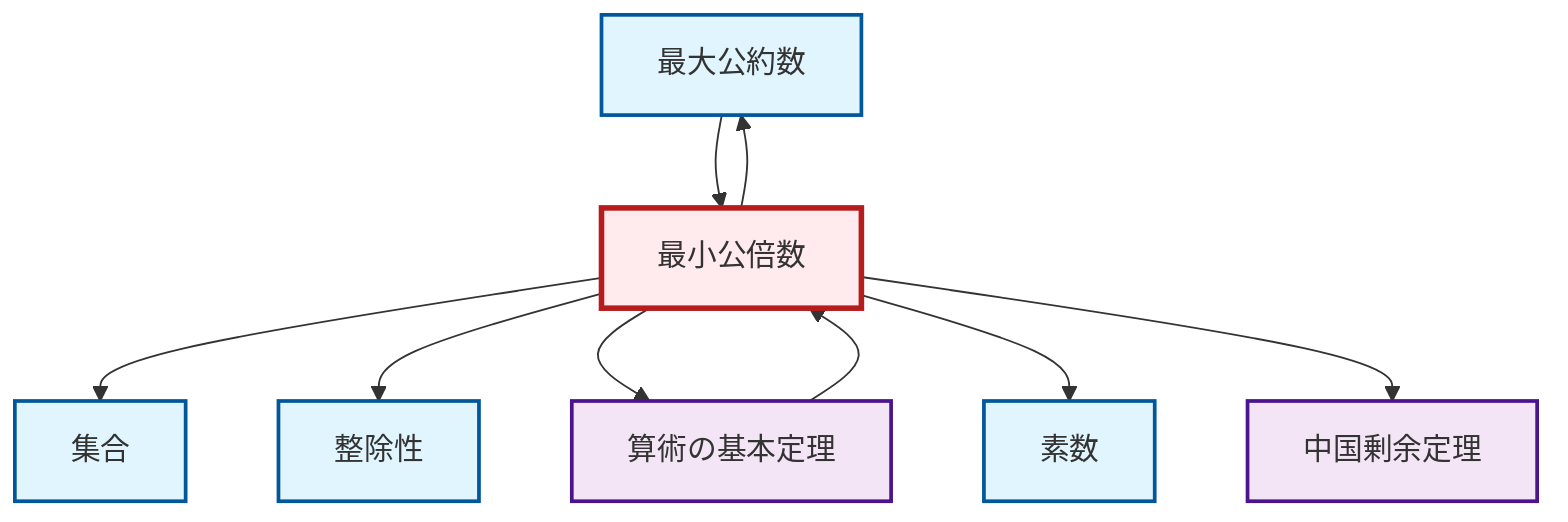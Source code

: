 graph TD
    classDef definition fill:#e1f5fe,stroke:#01579b,stroke-width:2px
    classDef theorem fill:#f3e5f5,stroke:#4a148c,stroke-width:2px
    classDef axiom fill:#fff3e0,stroke:#e65100,stroke-width:2px
    classDef example fill:#e8f5e9,stroke:#1b5e20,stroke-width:2px
    classDef current fill:#ffebee,stroke:#b71c1c,stroke-width:3px
    def-prime["素数"]:::definition
    def-set["集合"]:::definition
    def-gcd["最大公約数"]:::definition
    def-divisibility["整除性"]:::definition
    thm-fundamental-arithmetic["算術の基本定理"]:::theorem
    def-lcm["最小公倍数"]:::definition
    thm-chinese-remainder["中国剰余定理"]:::theorem
    def-lcm --> def-set
    def-lcm --> def-gcd
    thm-fundamental-arithmetic --> def-lcm
    def-lcm --> def-divisibility
    def-gcd --> def-lcm
    def-lcm --> thm-fundamental-arithmetic
    def-lcm --> def-prime
    def-lcm --> thm-chinese-remainder
    class def-lcm current
